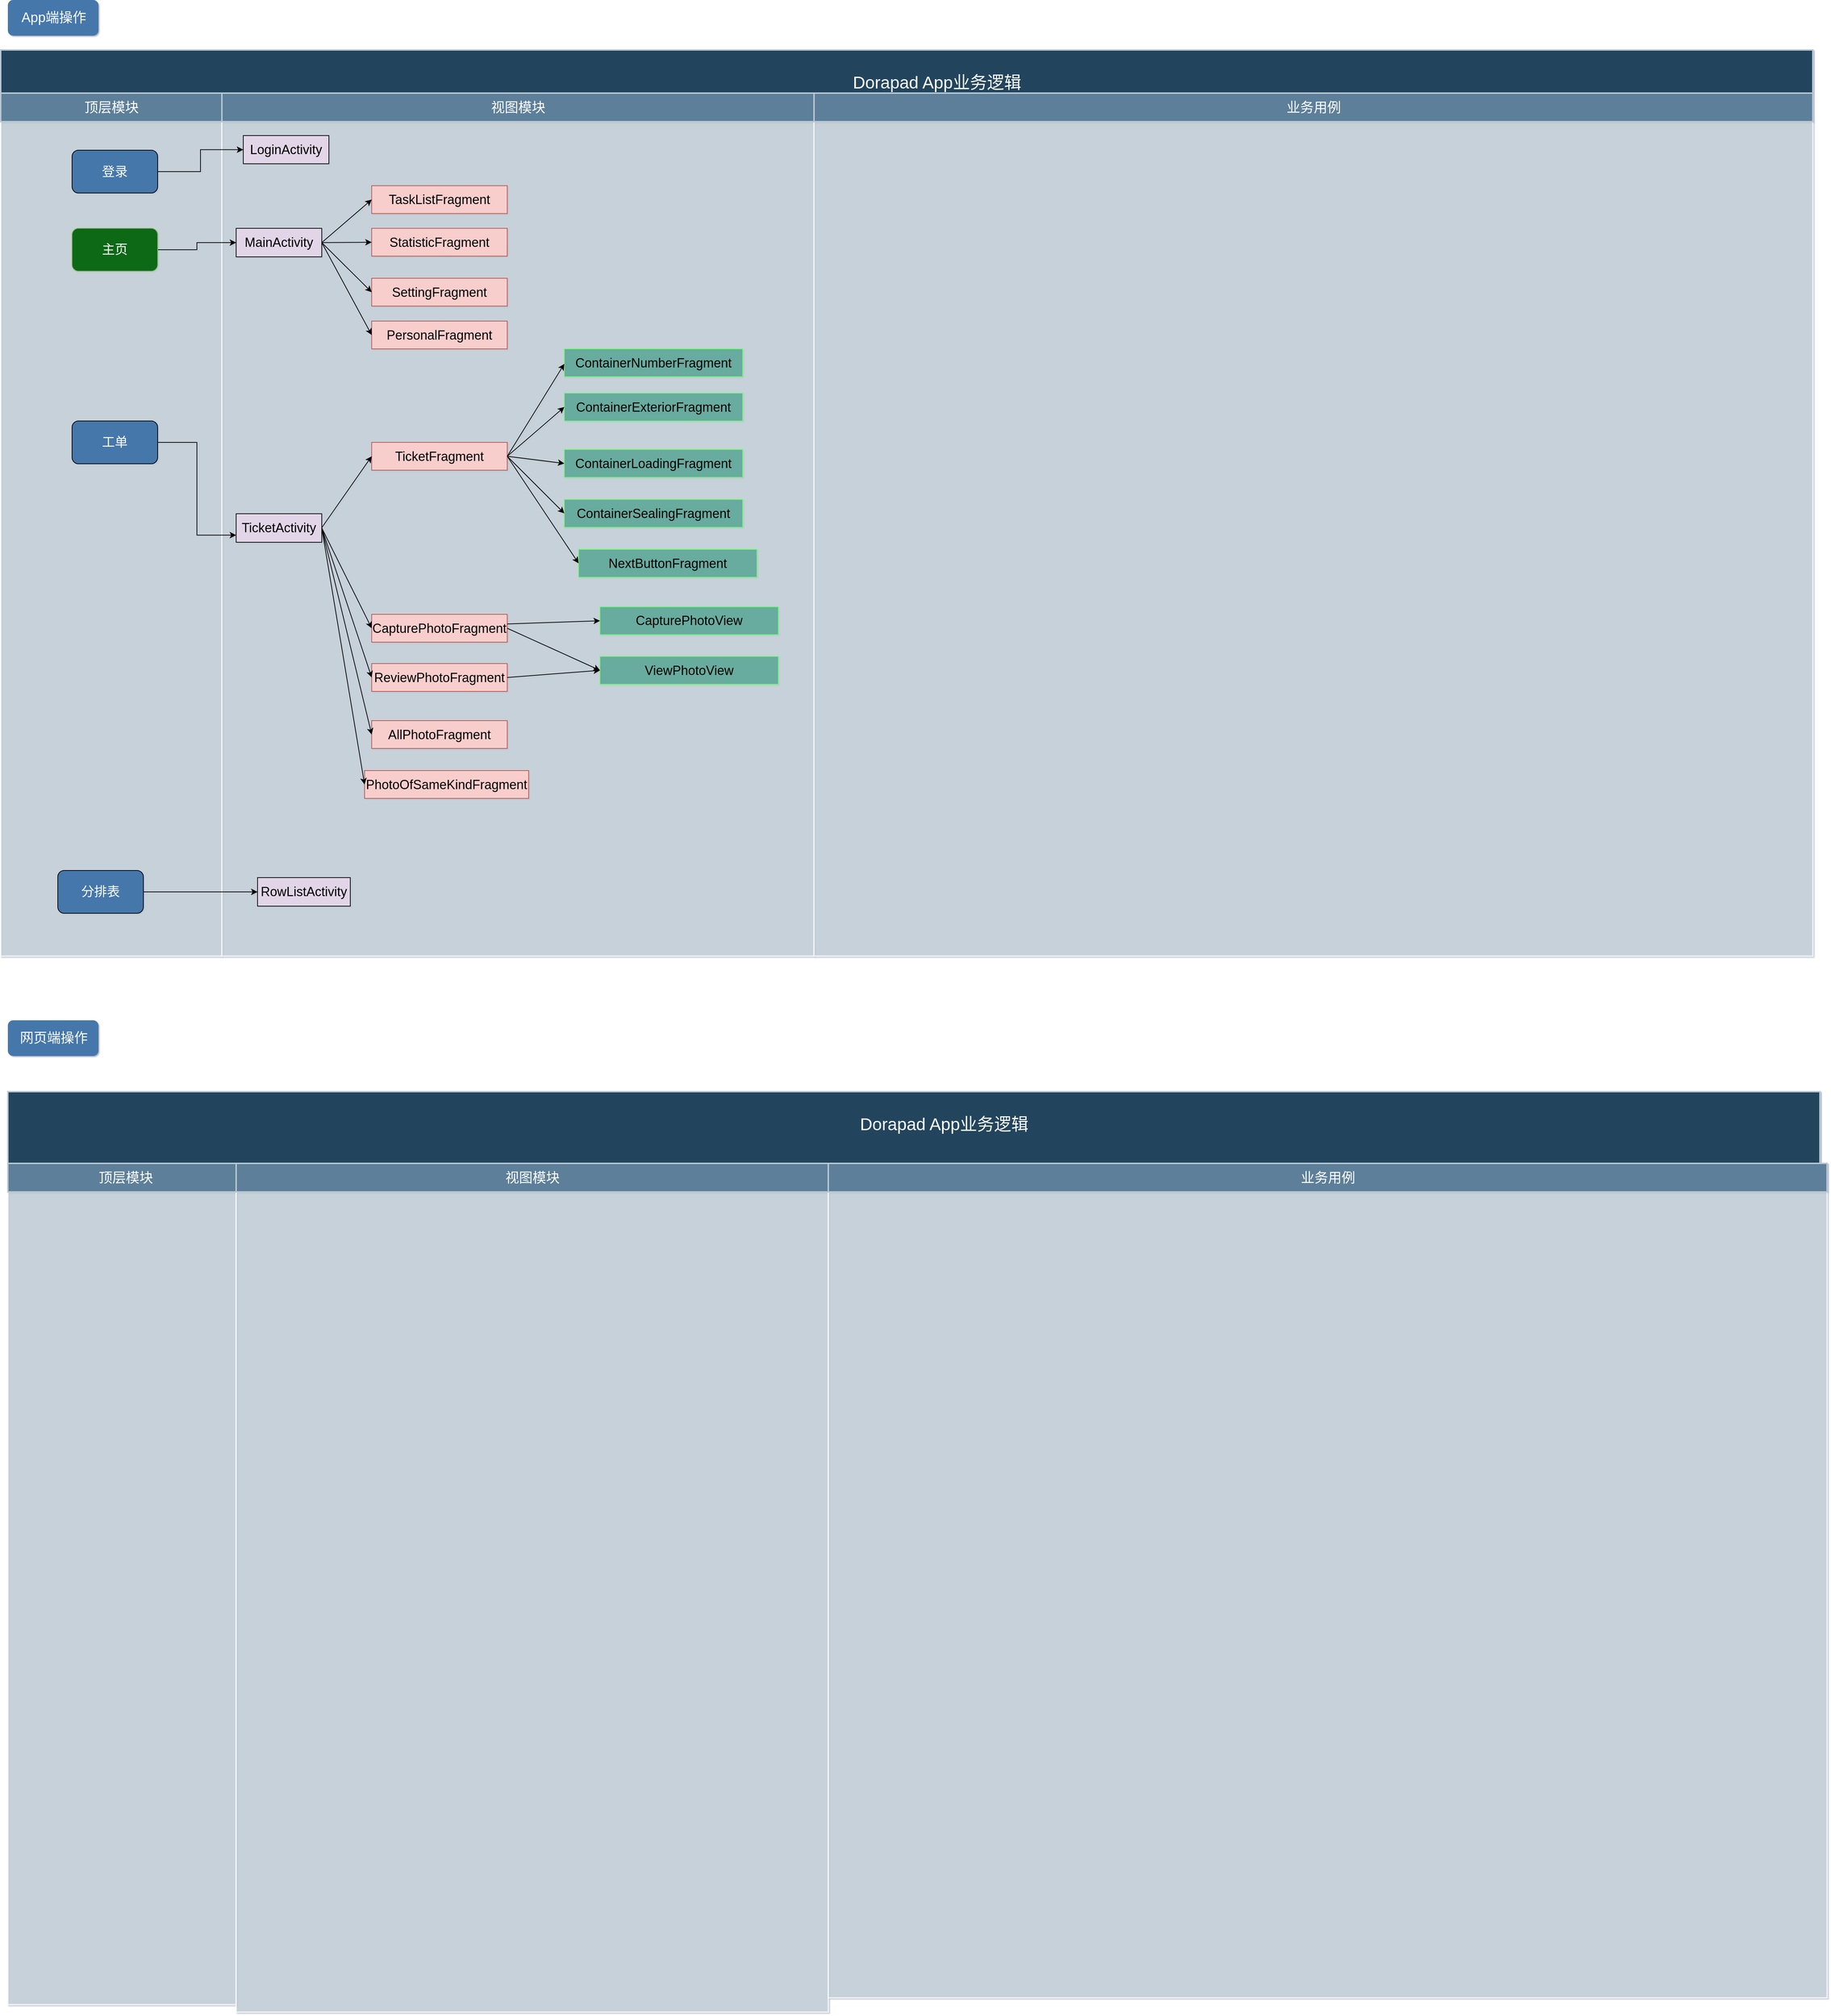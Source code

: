 <mxfile version="18.0.7" type="github">
  <diagram id="6a731a19-8d31-9384-78a2-239565b7b9f0" name="Page-1">
    <mxGraphModel dx="968" dy="771" grid="1" gridSize="10" guides="1" tooltips="1" connect="1" arrows="1" fold="1" page="1" pageScale="1" pageWidth="1169" pageHeight="827" background="none" math="0" shadow="1">
      <root>
        <mxCell id="0" />
        <mxCell id="1" parent="0" />
        <mxCell id="56" value="Dorapad App业务逻辑" style="strokeColor=#BAC8D3;fillColor=#23445D;fontSize=24;strokeWidth=2;fontFamily=Helvetica;html=1;fontColor=#FFFFFF;fontStyle=0;spacingBottom=8;spacingRight=0;spacingLeft=83;" parent="1" vertex="1">
          <mxGeometry x="150" y="830" width="2540" height="100.5" as="geometry" />
        </mxCell>
        <mxCell id="68" value="" style="strokeColor=#FFFFFF;fillColor=#BAC8D3;fontSize=18;strokeWidth=2;fontFamily=Helvetica;html=1;opacity=60;" parent="1" vertex="1">
          <mxGeometry x="150" y="930.5" width="310" height="1169.5" as="geometry" />
        </mxCell>
        <mxCell id="75" value="" style="strokeColor=#FFFFFF;fillColor=#BAC8D3;fontSize=18;strokeWidth=2;fontFamily=Helvetica;html=1;opacity=60;" parent="1" vertex="1">
          <mxGeometry x="460" y="920" width="830" height="1180" as="geometry" />
        </mxCell>
        <mxCell id="82" value="" style="strokeColor=#FFFFFF;fillColor=#BAC8D3;fontSize=18;strokeWidth=2;fontFamily=Helvetica;html=1;opacity=60;" parent="1" vertex="1">
          <mxGeometry x="1290" y="930.5" width="1400" height="1169.5" as="geometry" />
        </mxCell>
        <mxCell id="140" value="" style="group" parent="1" vertex="1" connectable="0">
          <mxGeometry x="150" y="890.5" width="1140" height="40" as="geometry" />
        </mxCell>
        <mxCell id="141" value="顶层模块" style="strokeColor=#BAC8D3;fillColor=#5d7f99;fontSize=19;strokeWidth=2;fontFamily=Helvetica;html=1;labelBackgroundColor=none;fontColor=#FFFFFF;" parent="140" vertex="1">
          <mxGeometry width="310" height="40" as="geometry" />
        </mxCell>
        <mxCell id="142" value="视图模块" style="strokeColor=#BAC8D3;fillColor=#5d7f99;fontSize=19;strokeWidth=2;fontFamily=Helvetica;html=1;labelBackgroundColor=none;fontColor=#FFFFFF;" parent="140" vertex="1">
          <mxGeometry x="310" width="830" height="40" as="geometry" />
        </mxCell>
        <mxCell id="143" value="业务用例" style="strokeColor=#BAC8D3;fillColor=#5d7f99;fontSize=19;strokeWidth=2;fontFamily=Helvetica;html=1;labelBackgroundColor=none;fontColor=#FFFFFF;" parent="1" vertex="1">
          <mxGeometry x="1290" y="890.5" width="1400" height="40" as="geometry" />
        </mxCell>
        <mxCell id="KtHz6CWN3VUIrA_hkouJ-246" value="&lt;font color=&quot;#ffffff&quot;&gt;&lt;font style=&quot;font-size: 19px&quot;&gt;App端操作&lt;/font&gt;&lt;br style=&quot;font-size: 13px&quot;&gt;&lt;/font&gt;" style="rounded=1;fillColor=#4477AB;strokeColor=none;strokeWidth=2;fontFamily=Helvetica;html=1;gradientColor=none;fontSize=13;" parent="1" vertex="1">
          <mxGeometry x="160.005" y="760" width="127" height="50" as="geometry" />
        </mxCell>
        <mxCell id="Xd9lSxhKwCtSjWoDa_1W-157" style="edgeStyle=orthogonalEdgeStyle;rounded=0;orthogonalLoop=1;jettySize=auto;html=1;entryX=0;entryY=0.5;entryDx=0;entryDy=0;fontSize=18;fontColor=#000000;" edge="1" parent="1" source="Xd9lSxhKwCtSjWoDa_1W-147" target="Xd9lSxhKwCtSjWoDa_1W-156">
          <mxGeometry relative="1" as="geometry" />
        </mxCell>
        <mxCell id="Xd9lSxhKwCtSjWoDa_1W-147" value="&lt;font style=&quot;font-size: 18px;&quot; color=&quot;#ffffff&quot;&gt;登录&lt;/font&gt;" style="rounded=1;whiteSpace=wrap;html=1;fillColor=#4477AB;" vertex="1" parent="1">
          <mxGeometry x="250" y="970.5" width="120" height="60" as="geometry" />
        </mxCell>
        <mxCell id="Xd9lSxhKwCtSjWoDa_1W-169" style="edgeStyle=orthogonalEdgeStyle;rounded=0;orthogonalLoop=1;jettySize=auto;html=1;entryX=0;entryY=0.5;entryDx=0;entryDy=0;fontSize=18;fontColor=#000000;" edge="1" parent="1" source="Xd9lSxhKwCtSjWoDa_1W-148" target="Xd9lSxhKwCtSjWoDa_1W-158">
          <mxGeometry relative="1" as="geometry" />
        </mxCell>
        <mxCell id="Xd9lSxhKwCtSjWoDa_1W-148" value="&lt;font color=&quot;#ffffff&quot;&gt;&lt;span style=&quot;font-size: 18px;&quot;&gt;主页&lt;/span&gt;&lt;/font&gt;" style="rounded=1;whiteSpace=wrap;html=1;fillColor=#096913;strokeColor=#82b366;" vertex="1" parent="1">
          <mxGeometry x="250" y="1080" width="120" height="60" as="geometry" />
        </mxCell>
        <mxCell id="Xd9lSxhKwCtSjWoDa_1W-198" style="edgeStyle=orthogonalEdgeStyle;rounded=0;orthogonalLoop=1;jettySize=auto;html=1;entryX=0;entryY=0.5;entryDx=0;entryDy=0;fontSize=18;fontColor=#000000;" edge="1" parent="1" source="Xd9lSxhKwCtSjWoDa_1W-152" target="Xd9lSxhKwCtSjWoDa_1W-197">
          <mxGeometry relative="1" as="geometry" />
        </mxCell>
        <mxCell id="Xd9lSxhKwCtSjWoDa_1W-152" value="&lt;font color=&quot;#ffffff&quot;&gt;&lt;span style=&quot;font-size: 18px;&quot;&gt;分排表&lt;/span&gt;&lt;/font&gt;" style="rounded=1;whiteSpace=wrap;html=1;fillColor=#4477AB;" vertex="1" parent="1">
          <mxGeometry x="230" y="1980" width="120" height="60" as="geometry" />
        </mxCell>
        <mxCell id="Xd9lSxhKwCtSjWoDa_1W-171" style="edgeStyle=orthogonalEdgeStyle;rounded=0;orthogonalLoop=1;jettySize=auto;html=1;entryX=0;entryY=0.75;entryDx=0;entryDy=0;fontSize=18;fontColor=#000000;" edge="1" parent="1" source="Xd9lSxhKwCtSjWoDa_1W-153" target="Xd9lSxhKwCtSjWoDa_1W-170">
          <mxGeometry relative="1" as="geometry" />
        </mxCell>
        <mxCell id="Xd9lSxhKwCtSjWoDa_1W-153" value="&lt;font color=&quot;#ffffff&quot;&gt;&lt;span style=&quot;font-size: 18px;&quot;&gt;工单&lt;/span&gt;&lt;/font&gt;" style="rounded=1;whiteSpace=wrap;html=1;fillColor=#4477AB;" vertex="1" parent="1">
          <mxGeometry x="250" y="1350" width="120" height="60" as="geometry" />
        </mxCell>
        <mxCell id="Xd9lSxhKwCtSjWoDa_1W-156" value="&lt;font color=&quot;#000000&quot;&gt;LoginActivity&lt;/font&gt;" style="rounded=0;whiteSpace=wrap;html=1;fontSize=18;fontColor=#FFFFFF;fillColor=#E1D5E7;" vertex="1" parent="1">
          <mxGeometry x="490" y="950" width="120" height="39.5" as="geometry" />
        </mxCell>
        <mxCell id="Xd9lSxhKwCtSjWoDa_1W-158" value="&lt;font color=&quot;#000000&quot;&gt;MainActivity&lt;/font&gt;" style="rounded=0;whiteSpace=wrap;html=1;fontSize=18;fontColor=#FFFFFF;fillColor=#E1D5E7;" vertex="1" parent="1">
          <mxGeometry x="480" y="1080" width="120" height="40" as="geometry" />
        </mxCell>
        <mxCell id="Xd9lSxhKwCtSjWoDa_1W-159" value="TaskListFragment" style="rounded=0;whiteSpace=wrap;html=1;fontSize=18;fillColor=#f8cecc;strokeColor=#b85450;" vertex="1" parent="1">
          <mxGeometry x="670" y="1020.25" width="190" height="39" as="geometry" />
        </mxCell>
        <mxCell id="Xd9lSxhKwCtSjWoDa_1W-160" value="StatisticFragment" style="rounded=0;whiteSpace=wrap;html=1;fontSize=18;fillColor=#f8cecc;strokeColor=#b85450;" vertex="1" parent="1">
          <mxGeometry x="670" y="1080" width="190" height="39" as="geometry" />
        </mxCell>
        <mxCell id="Xd9lSxhKwCtSjWoDa_1W-161" value="SettingFragment" style="rounded=0;whiteSpace=wrap;html=1;fontSize=18;fillColor=#f8cecc;strokeColor=#b85450;" vertex="1" parent="1">
          <mxGeometry x="670" y="1150" width="190" height="39" as="geometry" />
        </mxCell>
        <mxCell id="Xd9lSxhKwCtSjWoDa_1W-162" value="PersonalFragment" style="rounded=0;whiteSpace=wrap;html=1;fontSize=18;fillColor=#f8cecc;strokeColor=#b85450;" vertex="1" parent="1">
          <mxGeometry x="670" y="1210" width="190" height="39" as="geometry" />
        </mxCell>
        <mxCell id="Xd9lSxhKwCtSjWoDa_1W-164" value="" style="endArrow=classic;html=1;rounded=0;fontSize=18;fontColor=#000000;entryX=0;entryY=0.5;entryDx=0;entryDy=0;" edge="1" parent="1" target="Xd9lSxhKwCtSjWoDa_1W-159">
          <mxGeometry width="50" height="50" relative="1" as="geometry">
            <mxPoint x="600" y="1100" as="sourcePoint" />
            <mxPoint x="650" y="1050" as="targetPoint" />
          </mxGeometry>
        </mxCell>
        <mxCell id="Xd9lSxhKwCtSjWoDa_1W-166" value="" style="endArrow=classic;html=1;rounded=0;fontSize=18;fontColor=#000000;entryX=0;entryY=0.5;entryDx=0;entryDy=0;" edge="1" parent="1" target="Xd9lSxhKwCtSjWoDa_1W-160">
          <mxGeometry width="50" height="50" relative="1" as="geometry">
            <mxPoint x="600" y="1100" as="sourcePoint" />
            <mxPoint x="650" y="1050" as="targetPoint" />
          </mxGeometry>
        </mxCell>
        <mxCell id="Xd9lSxhKwCtSjWoDa_1W-167" value="" style="endArrow=classic;html=1;rounded=0;fontSize=18;fontColor=#000000;entryX=0;entryY=0.5;entryDx=0;entryDy=0;exitX=1;exitY=0.5;exitDx=0;exitDy=0;" edge="1" parent="1" source="Xd9lSxhKwCtSjWoDa_1W-158" target="Xd9lSxhKwCtSjWoDa_1W-161">
          <mxGeometry width="50" height="50" relative="1" as="geometry">
            <mxPoint x="610" y="1110" as="sourcePoint" />
            <mxPoint x="680" y="1109.5" as="targetPoint" />
          </mxGeometry>
        </mxCell>
        <mxCell id="Xd9lSxhKwCtSjWoDa_1W-168" value="" style="endArrow=classic;html=1;rounded=0;fontSize=18;fontColor=#000000;entryX=0;entryY=0.5;entryDx=0;entryDy=0;" edge="1" parent="1" target="Xd9lSxhKwCtSjWoDa_1W-162">
          <mxGeometry width="50" height="50" relative="1" as="geometry">
            <mxPoint x="600" y="1100" as="sourcePoint" />
            <mxPoint x="680" y="1179.5" as="targetPoint" />
          </mxGeometry>
        </mxCell>
        <mxCell id="Xd9lSxhKwCtSjWoDa_1W-170" value="&lt;font color=&quot;#000000&quot;&gt;TicketActivity&lt;/font&gt;" style="rounded=0;whiteSpace=wrap;html=1;fontSize=18;fontColor=#FFFFFF;fillColor=#E1D5E7;" vertex="1" parent="1">
          <mxGeometry x="480" y="1480" width="120" height="40" as="geometry" />
        </mxCell>
        <mxCell id="Xd9lSxhKwCtSjWoDa_1W-172" value="TicketFragment" style="rounded=0;whiteSpace=wrap;html=1;fontSize=18;fillColor=#f8cecc;strokeColor=#b85450;" vertex="1" parent="1">
          <mxGeometry x="670" y="1380" width="190" height="39" as="geometry" />
        </mxCell>
        <mxCell id="Xd9lSxhKwCtSjWoDa_1W-173" value="CapturePhotoFragment" style="rounded=0;whiteSpace=wrap;html=1;fontSize=18;fillColor=#f8cecc;strokeColor=#b85450;" vertex="1" parent="1">
          <mxGeometry x="670" y="1621" width="190" height="39" as="geometry" />
        </mxCell>
        <mxCell id="Xd9lSxhKwCtSjWoDa_1W-174" value="ReviewPhotoFragment" style="rounded=0;whiteSpace=wrap;html=1;fontSize=18;fillColor=#f8cecc;strokeColor=#b85450;" vertex="1" parent="1">
          <mxGeometry x="670" y="1690" width="190" height="39" as="geometry" />
        </mxCell>
        <mxCell id="Xd9lSxhKwCtSjWoDa_1W-175" value="AllPhotoFragment" style="rounded=0;whiteSpace=wrap;html=1;fontSize=18;fillColor=#f8cecc;strokeColor=#b85450;" vertex="1" parent="1">
          <mxGeometry x="670" y="1770" width="190" height="39" as="geometry" />
        </mxCell>
        <mxCell id="Xd9lSxhKwCtSjWoDa_1W-176" value="PhotoOfSameKindFragment" style="rounded=0;whiteSpace=wrap;html=1;fontSize=18;fillColor=#f8cecc;strokeColor=#b85450;" vertex="1" parent="1">
          <mxGeometry x="660" y="1840" width="230" height="39" as="geometry" />
        </mxCell>
        <mxCell id="Xd9lSxhKwCtSjWoDa_1W-177" value="" style="endArrow=classic;html=1;rounded=0;fontSize=18;fontColor=#000000;entryX=0;entryY=0.5;entryDx=0;entryDy=0;" edge="1" parent="1" target="Xd9lSxhKwCtSjWoDa_1W-172">
          <mxGeometry width="50" height="50" relative="1" as="geometry">
            <mxPoint x="600" y="1499.63" as="sourcePoint" />
            <mxPoint x="670" y="1439.38" as="targetPoint" />
          </mxGeometry>
        </mxCell>
        <mxCell id="Xd9lSxhKwCtSjWoDa_1W-178" value="" style="endArrow=classic;html=1;rounded=0;fontSize=18;fontColor=#000000;entryX=0;entryY=0.5;entryDx=0;entryDy=0;exitX=1;exitY=0.5;exitDx=0;exitDy=0;" edge="1" parent="1" source="Xd9lSxhKwCtSjWoDa_1W-170" target="Xd9lSxhKwCtSjWoDa_1W-173">
          <mxGeometry width="50" height="50" relative="1" as="geometry">
            <mxPoint x="610" y="1509.63" as="sourcePoint" />
            <mxPoint x="660" y="1329.5" as="targetPoint" />
          </mxGeometry>
        </mxCell>
        <mxCell id="Xd9lSxhKwCtSjWoDa_1W-179" value="" style="endArrow=classic;html=1;rounded=0;fontSize=18;fontColor=#000000;entryX=0;entryY=0.5;entryDx=0;entryDy=0;" edge="1" parent="1" target="Xd9lSxhKwCtSjWoDa_1W-174">
          <mxGeometry width="50" height="50" relative="1" as="geometry">
            <mxPoint x="600" y="1500" as="sourcePoint" />
            <mxPoint x="660" y="1400.5" as="targetPoint" />
          </mxGeometry>
        </mxCell>
        <mxCell id="Xd9lSxhKwCtSjWoDa_1W-180" value="" style="endArrow=classic;html=1;rounded=0;fontSize=18;fontColor=#000000;entryX=0;entryY=0.5;entryDx=0;entryDy=0;exitX=1;exitY=0.5;exitDx=0;exitDy=0;" edge="1" parent="1" source="Xd9lSxhKwCtSjWoDa_1W-170" target="Xd9lSxhKwCtSjWoDa_1W-175">
          <mxGeometry width="50" height="50" relative="1" as="geometry">
            <mxPoint x="610" y="1510" as="sourcePoint" />
            <mxPoint x="660" y="1479.5" as="targetPoint" />
          </mxGeometry>
        </mxCell>
        <mxCell id="Xd9lSxhKwCtSjWoDa_1W-181" value="" style="endArrow=classic;html=1;rounded=0;fontSize=18;fontColor=#000000;entryX=0;entryY=0.5;entryDx=0;entryDy=0;" edge="1" parent="1" target="Xd9lSxhKwCtSjWoDa_1W-176">
          <mxGeometry width="50" height="50" relative="1" as="geometry">
            <mxPoint x="600" y="1500" as="sourcePoint" />
            <mxPoint x="660" y="1559.5" as="targetPoint" />
          </mxGeometry>
        </mxCell>
        <mxCell id="Xd9lSxhKwCtSjWoDa_1W-182" value="ContainerNumberFragment" style="rounded=0;whiteSpace=wrap;html=1;fontSize=18;fillColor=#67AB9F;strokeColor=#66FF66;" vertex="1" parent="1">
          <mxGeometry x="940" y="1249" width="250" height="39" as="geometry" />
        </mxCell>
        <mxCell id="Xd9lSxhKwCtSjWoDa_1W-183" value="ContainerExteriorFragment" style="rounded=0;whiteSpace=wrap;html=1;fontSize=18;fillColor=#67AB9F;strokeColor=#66FF66;" vertex="1" parent="1">
          <mxGeometry x="940" y="1311" width="250" height="39" as="geometry" />
        </mxCell>
        <mxCell id="Xd9lSxhKwCtSjWoDa_1W-184" value="ContainerLoadingFragment" style="rounded=0;whiteSpace=wrap;html=1;fontSize=18;fillColor=#67AB9F;strokeColor=#66FF66;" vertex="1" parent="1">
          <mxGeometry x="940" y="1390" width="250" height="39" as="geometry" />
        </mxCell>
        <mxCell id="Xd9lSxhKwCtSjWoDa_1W-185" value="ContainerSealingFragment" style="rounded=0;whiteSpace=wrap;html=1;fontSize=18;fillColor=#67AB9F;strokeColor=#66FF66;" vertex="1" parent="1">
          <mxGeometry x="940" y="1460" width="250" height="39" as="geometry" />
        </mxCell>
        <mxCell id="Xd9lSxhKwCtSjWoDa_1W-186" value="NextButtonFragment" style="rounded=0;whiteSpace=wrap;html=1;fontSize=18;fillColor=#67AB9F;strokeColor=#66FF66;" vertex="1" parent="1">
          <mxGeometry x="960" y="1530" width="250" height="39" as="geometry" />
        </mxCell>
        <mxCell id="Xd9lSxhKwCtSjWoDa_1W-187" value="" style="endArrow=classic;html=1;rounded=0;fontSize=18;fontColor=#000000;entryX=0;entryY=0.5;entryDx=0;entryDy=0;exitX=1;exitY=0.5;exitDx=0;exitDy=0;" edge="1" parent="1" source="Xd9lSxhKwCtSjWoDa_1W-172">
          <mxGeometry width="50" height="50" relative="1" as="geometry">
            <mxPoint x="870" y="1370.13" as="sourcePoint" />
            <mxPoint x="940" y="1270" as="targetPoint" />
          </mxGeometry>
        </mxCell>
        <mxCell id="Xd9lSxhKwCtSjWoDa_1W-188" value="" style="endArrow=classic;html=1;rounded=0;fontSize=18;fontColor=#000000;entryX=0;entryY=0.5;entryDx=0;entryDy=0;exitX=1;exitY=0.5;exitDx=0;exitDy=0;" edge="1" parent="1" source="Xd9lSxhKwCtSjWoDa_1W-172" target="Xd9lSxhKwCtSjWoDa_1W-183">
          <mxGeometry width="50" height="50" relative="1" as="geometry">
            <mxPoint x="870" y="1409.5" as="sourcePoint" />
            <mxPoint x="950" y="1280" as="targetPoint" />
          </mxGeometry>
        </mxCell>
        <mxCell id="Xd9lSxhKwCtSjWoDa_1W-189" value="" style="endArrow=classic;html=1;rounded=0;fontSize=18;fontColor=#000000;entryX=0;entryY=0.5;entryDx=0;entryDy=0;exitX=1;exitY=0.5;exitDx=0;exitDy=0;" edge="1" parent="1" source="Xd9lSxhKwCtSjWoDa_1W-172" target="Xd9lSxhKwCtSjWoDa_1W-184">
          <mxGeometry width="50" height="50" relative="1" as="geometry">
            <mxPoint x="870" y="1409.5" as="sourcePoint" />
            <mxPoint x="950" y="1340.5" as="targetPoint" />
          </mxGeometry>
        </mxCell>
        <mxCell id="Xd9lSxhKwCtSjWoDa_1W-190" value="" style="endArrow=classic;html=1;rounded=0;fontSize=18;fontColor=#000000;entryX=0;entryY=0.5;entryDx=0;entryDy=0;exitX=1;exitY=0.5;exitDx=0;exitDy=0;" edge="1" parent="1" source="Xd9lSxhKwCtSjWoDa_1W-172" target="Xd9lSxhKwCtSjWoDa_1W-185">
          <mxGeometry width="50" height="50" relative="1" as="geometry">
            <mxPoint x="870" y="1409.5" as="sourcePoint" />
            <mxPoint x="950" y="1419.5" as="targetPoint" />
          </mxGeometry>
        </mxCell>
        <mxCell id="Xd9lSxhKwCtSjWoDa_1W-191" value="" style="endArrow=classic;html=1;rounded=0;fontSize=18;fontColor=#000000;entryX=0;entryY=0.5;entryDx=0;entryDy=0;exitX=1;exitY=0.5;exitDx=0;exitDy=0;" edge="1" parent="1" source="Xd9lSxhKwCtSjWoDa_1W-172" target="Xd9lSxhKwCtSjWoDa_1W-186">
          <mxGeometry width="50" height="50" relative="1" as="geometry">
            <mxPoint x="870" y="1409.5" as="sourcePoint" />
            <mxPoint x="940" y="1489.5" as="targetPoint" />
          </mxGeometry>
        </mxCell>
        <mxCell id="Xd9lSxhKwCtSjWoDa_1W-192" value="ViewPhotoView" style="rounded=0;whiteSpace=wrap;html=1;fontSize=18;fillColor=#67AB9F;strokeColor=#66FF66;" vertex="1" parent="1">
          <mxGeometry x="990" y="1680" width="250" height="39" as="geometry" />
        </mxCell>
        <mxCell id="Xd9lSxhKwCtSjWoDa_1W-193" value="CapturePhotoView" style="rounded=0;whiteSpace=wrap;html=1;fontSize=18;fillColor=#67AB9F;strokeColor=#66FF66;" vertex="1" parent="1">
          <mxGeometry x="990" y="1610.5" width="250" height="39" as="geometry" />
        </mxCell>
        <mxCell id="Xd9lSxhKwCtSjWoDa_1W-194" value="" style="endArrow=classic;html=1;rounded=0;fontSize=18;fontColor=#000000;entryX=0;entryY=0.5;entryDx=0;entryDy=0;exitX=1;exitY=0.5;exitDx=0;exitDy=0;" edge="1" parent="1" target="Xd9lSxhKwCtSjWoDa_1W-193">
          <mxGeometry width="50" height="50" relative="1" as="geometry">
            <mxPoint x="860" y="1634.5" as="sourcePoint" />
            <mxPoint x="960" y="1784.5" as="targetPoint" />
          </mxGeometry>
        </mxCell>
        <mxCell id="Xd9lSxhKwCtSjWoDa_1W-195" value="" style="endArrow=classic;html=1;rounded=0;fontSize=18;fontColor=#000000;entryX=0;entryY=0.5;entryDx=0;entryDy=0;exitX=1;exitY=0.5;exitDx=0;exitDy=0;" edge="1" parent="1" source="Xd9lSxhKwCtSjWoDa_1W-173" target="Xd9lSxhKwCtSjWoDa_1W-192">
          <mxGeometry width="50" height="50" relative="1" as="geometry">
            <mxPoint x="870" y="1644.5" as="sourcePoint" />
            <mxPoint x="1000" y="1640" as="targetPoint" />
          </mxGeometry>
        </mxCell>
        <mxCell id="Xd9lSxhKwCtSjWoDa_1W-196" value="" style="endArrow=classic;html=1;rounded=0;fontSize=18;fontColor=#000000;entryX=0;entryY=0.5;entryDx=0;entryDy=0;exitX=1;exitY=0.5;exitDx=0;exitDy=0;" edge="1" parent="1" source="Xd9lSxhKwCtSjWoDa_1W-174" target="Xd9lSxhKwCtSjWoDa_1W-192">
          <mxGeometry width="50" height="50" relative="1" as="geometry">
            <mxPoint x="870" y="1650.5" as="sourcePoint" />
            <mxPoint x="1000" y="1709.5" as="targetPoint" />
          </mxGeometry>
        </mxCell>
        <mxCell id="Xd9lSxhKwCtSjWoDa_1W-197" value="&lt;font color=&quot;#000000&quot;&gt;RowListActivity&lt;/font&gt;" style="rounded=0;whiteSpace=wrap;html=1;fontSize=18;fontColor=#FFFFFF;fillColor=#E1D5E7;" vertex="1" parent="1">
          <mxGeometry x="510" y="1990" width="130" height="40" as="geometry" />
        </mxCell>
        <mxCell id="Xd9lSxhKwCtSjWoDa_1W-199" value="&lt;font color=&quot;#ffffff&quot;&gt;&lt;font style=&quot;font-size: 19px&quot;&gt;网页端操作&lt;/font&gt;&lt;br style=&quot;font-size: 13px&quot;&gt;&lt;/font&gt;" style="rounded=1;fillColor=#4477AB;strokeColor=none;strokeWidth=2;fontFamily=Helvetica;html=1;gradientColor=none;fontSize=13;" vertex="1" parent="1">
          <mxGeometry x="160.005" y="2190" width="127" height="50" as="geometry" />
        </mxCell>
        <mxCell id="Xd9lSxhKwCtSjWoDa_1W-200" value="Dorapad App业务逻辑" style="strokeColor=#BAC8D3;fillColor=#23445D;fontSize=24;strokeWidth=2;fontFamily=Helvetica;html=1;fontColor=#FFFFFF;fontStyle=0;spacingBottom=8;spacingRight=0;spacingLeft=83;" vertex="1" parent="1">
          <mxGeometry x="160" y="2290" width="2540" height="100.5" as="geometry" />
        </mxCell>
        <mxCell id="Xd9lSxhKwCtSjWoDa_1W-201" value="" style="strokeColor=#FFFFFF;fillColor=#BAC8D3;fontSize=18;strokeWidth=2;fontFamily=Helvetica;html=1;opacity=60;" vertex="1" parent="1">
          <mxGeometry x="160" y="2400" width="320" height="1169.5" as="geometry" />
        </mxCell>
        <mxCell id="Xd9lSxhKwCtSjWoDa_1W-202" value="" style="strokeColor=#FFFFFF;fillColor=#BAC8D3;fontSize=18;strokeWidth=2;fontFamily=Helvetica;html=1;opacity=60;" vertex="1" parent="1">
          <mxGeometry x="480" y="2400" width="830" height="1180" as="geometry" />
        </mxCell>
        <mxCell id="Xd9lSxhKwCtSjWoDa_1W-203" value="" style="strokeColor=#FFFFFF;fillColor=#BAC8D3;fontSize=18;strokeWidth=2;fontFamily=Helvetica;html=1;opacity=60;" vertex="1" parent="1">
          <mxGeometry x="1310" y="2390.5" width="1400" height="1169.5" as="geometry" />
        </mxCell>
        <mxCell id="Xd9lSxhKwCtSjWoDa_1W-204" value="业务用例" style="strokeColor=#BAC8D3;fillColor=#5d7f99;fontSize=19;strokeWidth=2;fontFamily=Helvetica;html=1;labelBackgroundColor=none;fontColor=#FFFFFF;" vertex="1" parent="1">
          <mxGeometry x="1310" y="2390.5" width="1400" height="40" as="geometry" />
        </mxCell>
        <mxCell id="Xd9lSxhKwCtSjWoDa_1W-205" value="" style="group" vertex="1" connectable="0" parent="1">
          <mxGeometry x="160" y="2390.5" width="1140" height="40" as="geometry" />
        </mxCell>
        <mxCell id="Xd9lSxhKwCtSjWoDa_1W-206" value="顶层模块" style="strokeColor=#BAC8D3;fillColor=#5d7f99;fontSize=19;strokeWidth=2;fontFamily=Helvetica;html=1;labelBackgroundColor=none;fontColor=#FFFFFF;" vertex="1" parent="Xd9lSxhKwCtSjWoDa_1W-205">
          <mxGeometry width="330" height="40" as="geometry" />
        </mxCell>
        <mxCell id="Xd9lSxhKwCtSjWoDa_1W-207" value="视图模块" style="strokeColor=#BAC8D3;fillColor=#5d7f99;fontSize=19;strokeWidth=2;fontFamily=Helvetica;html=1;labelBackgroundColor=none;fontColor=#FFFFFF;" vertex="1" parent="Xd9lSxhKwCtSjWoDa_1W-205">
          <mxGeometry x="320" width="830" height="40" as="geometry" />
        </mxCell>
      </root>
    </mxGraphModel>
  </diagram>
</mxfile>
